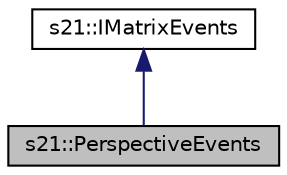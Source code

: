 digraph "s21::PerspectiveEvents"
{
 // LATEX_PDF_SIZE
  edge [fontname="Helvetica",fontsize="10",labelfontname="Helvetica",labelfontsize="10"];
  node [fontname="Helvetica",fontsize="10",shape=record];
  Node1 [label="s21::PerspectiveEvents",height=0.2,width=0.4,color="black", fillcolor="grey75", style="filled", fontcolor="black",tooltip="Perspective projection algorithms."];
  Node2 -> Node1 [dir="back",color="midnightblue",fontsize="10",style="solid",fontname="Helvetica"];
  Node2 [label="s21::IMatrixEvents",height=0.2,width=0.4,color="black", fillcolor="white", style="filled",URL="$classs21_1_1IMatrixEvents.html",tooltip="A class that processes mouse signals."];
}

